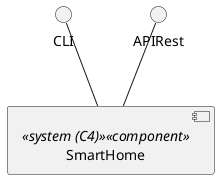 @startuml
'https://plantuml.com/component-diagram

[SmartHome] as SmartHome <<system (C4)>> <<component>>

CLI -down- SmartHome
APIRest -down- SmartHome


@enduml